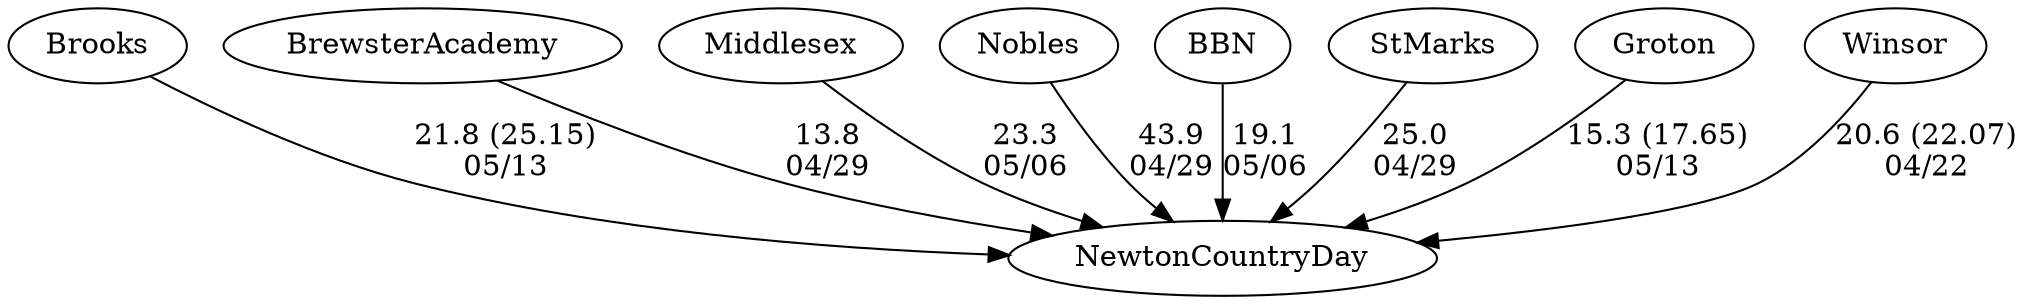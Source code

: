 digraph girls1foursNewtonCountryDay {Brooks [URL="girls1foursNewtonCountryDayBrooks.html"];NewtonCountryDay [URL="girls1foursNewtonCountryDayNewtonCountryDay.html"];BrewsterAcademy [URL="girls1foursNewtonCountryDayBrewsterAcademy.html"];Middlesex [URL="girls1foursNewtonCountryDayMiddlesex.html"];Nobles [URL="girls1foursNewtonCountryDayNobles.html"];BBN [URL="girls1foursNewtonCountryDayBBN.html"];StMarks [URL="girls1foursNewtonCountryDayStMarks.html"];Groton [URL="girls1foursNewtonCountryDayGroton.html"];Winsor [URL="girls1foursNewtonCountryDayWinsor.html"];Middlesex -> NewtonCountryDay[label="23.3
05/06", weight="77", tooltip="NEIRA Girls Fours,Middlesex , BBN, NCDS			
Distance: 1500 Conditions: Slight Head wind, that lessened as races went on, some current and water level dropped during races
THanks to BBN and NCDS for racing on a sunny day on the Concord River Comments: Race order, 6,5,2,4,3,1 6th had breakage and a restart, and some missed buoys 
 2nd boats had a delay due to an ill athlete
3rd boat missed a buoy and crossed in front of another crew, but ahead enough to not interfere in progress of that crew, so margin would be less but result not
5,3,2,4 started over the line, 4ht a full length
2 and First had some close oar clashes, but nothing that stopped a boat.
None", URL="http://www.row2k.com/results/resultspage.cfm?UID=1D33A387C25F1B12AA6911D5D7B24BBA&cat=1", random="random"]; 
BBN -> NewtonCountryDay[label="19.1
05/06", weight="81", tooltip="NEIRA Girls Fours,Middlesex , BBN, NCDS			
Distance: 1500 Conditions: Slight Head wind, that lessened as races went on, some current and water level dropped during races
THanks to BBN and NCDS for racing on a sunny day on the Concord River Comments: Race order, 6,5,2,4,3,1 6th had breakage and a restart, and some missed buoys 
 2nd boats had a delay due to an ill athlete
3rd boat missed a buoy and crossed in front of another crew, but ahead enough to not interfere in progress of that crew, so margin would be less but result not
5,3,2,4 started over the line, 4ht a full length
2 and First had some close oar clashes, but nothing that stopped a boat.
None", URL="http://www.row2k.com/results/resultspage.cfm?UID=1D33A387C25F1B12AA6911D5D7B24BBA&cat=1", random="random"]; 
Brooks -> NewtonCountryDay[label="21.8 (25.15)
05/13", weight="79", tooltip="NEIRA Girls Fours,NCDS vs Groton vs Brooks			
Distance: 1300 m Conditions: Consistent tail current, gusty/ changeable tail to tail-cross wind. All boats started over line: G3 and G1 1L over line; G4 2L over line; G2 4L over line. In G4, mild wake on course in Groton's lane w/300m to go
None", URL="http://www.row2k.com/results/resultspage.cfm?UID=B9806BCD456F74690BCD66431A4C09D5&cat=1", random="random"]; 
Groton -> NewtonCountryDay[label="15.3 (17.65)
05/13", weight="85", tooltip="NEIRA Girls Fours,NCDS vs Groton vs Brooks			
Distance: 1300 m Conditions: Consistent tail current, gusty/ changeable tail to tail-cross wind. All boats started over line: G3 and G1 1L over line; G4 2L over line; G2 4L over line. In G4, mild wake on course in Groton's lane w/300m to go
None", URL="http://www.row2k.com/results/resultspage.cfm?UID=B9806BCD456F74690BCD66431A4C09D5&cat=1", random="random"]; 
Winsor -> NewtonCountryDay[label="20.6 (22.07)
04/22", weight="80", tooltip="NEIRA Girls Fours,NCDS vs Winsor			
Distance: 1400 m Conditions: Strong tail wind and light tail current; consistent throughout racing
None", URL="http://www.row2k.com/results/resultspage.cfm?UID=15A544E6C9D6D189154C5B828BCC16B8&cat=1", random="random"]; 
Nobles -> NewtonCountryDay[label="43.9
04/29", weight="57", tooltip="NEIRA Boys & Girls Fours,St. Marks vs. Nobles, Brewster & NCDS			
Distance: 1500m Conditions: Great conditions on Lake Q - 8-10mph crosswind at beginning of races, tapering to 6-8mph by end of the racing. Very nice water. Comments: Races were started within 10m of the line (before or after), except for G1 which was over a boat length over the line. Thank you to all the visiting coaches who helped on the water today with timing and marshaling. The rain held off and we had a great afternoon of racing.
None", URL="http://www.row2k.com/results/resultspage.cfm?UID=ECC2D848FD3B652027FAF8EF8C359ADE&cat=5", random="random"]; 
StMarks -> NewtonCountryDay[label="25.0
04/29", weight="75", tooltip="NEIRA Boys & Girls Fours,St. Marks vs. Nobles, Brewster & NCDS			
Distance: 1500m Conditions: Great conditions on Lake Q - 8-10mph crosswind at beginning of races, tapering to 6-8mph by end of the racing. Very nice water. Comments: Races were started within 10m of the line (before or after), except for G1 which was over a boat length over the line. Thank you to all the visiting coaches who helped on the water today with timing and marshaling. The rain held off and we had a great afternoon of racing.
None", URL="http://www.row2k.com/results/resultspage.cfm?UID=ECC2D848FD3B652027FAF8EF8C359ADE&cat=5", random="random"]; 
BrewsterAcademy -> NewtonCountryDay[label="13.8
04/29", weight="87", tooltip="NEIRA Boys & Girls Fours,St. Marks vs. Nobles, Brewster & NCDS			
Distance: 1500m Conditions: Great conditions on Lake Q - 8-10mph crosswind at beginning of races, tapering to 6-8mph by end of the racing. Very nice water. Comments: Races were started within 10m of the line (before or after), except for G1 which was over a boat length over the line. Thank you to all the visiting coaches who helped on the water today with timing and marshaling. The rain held off and we had a great afternoon of racing.
None", URL="http://www.row2k.com/results/resultspage.cfm?UID=ECC2D848FD3B652027FAF8EF8C359ADE&cat=5", random="random"]}